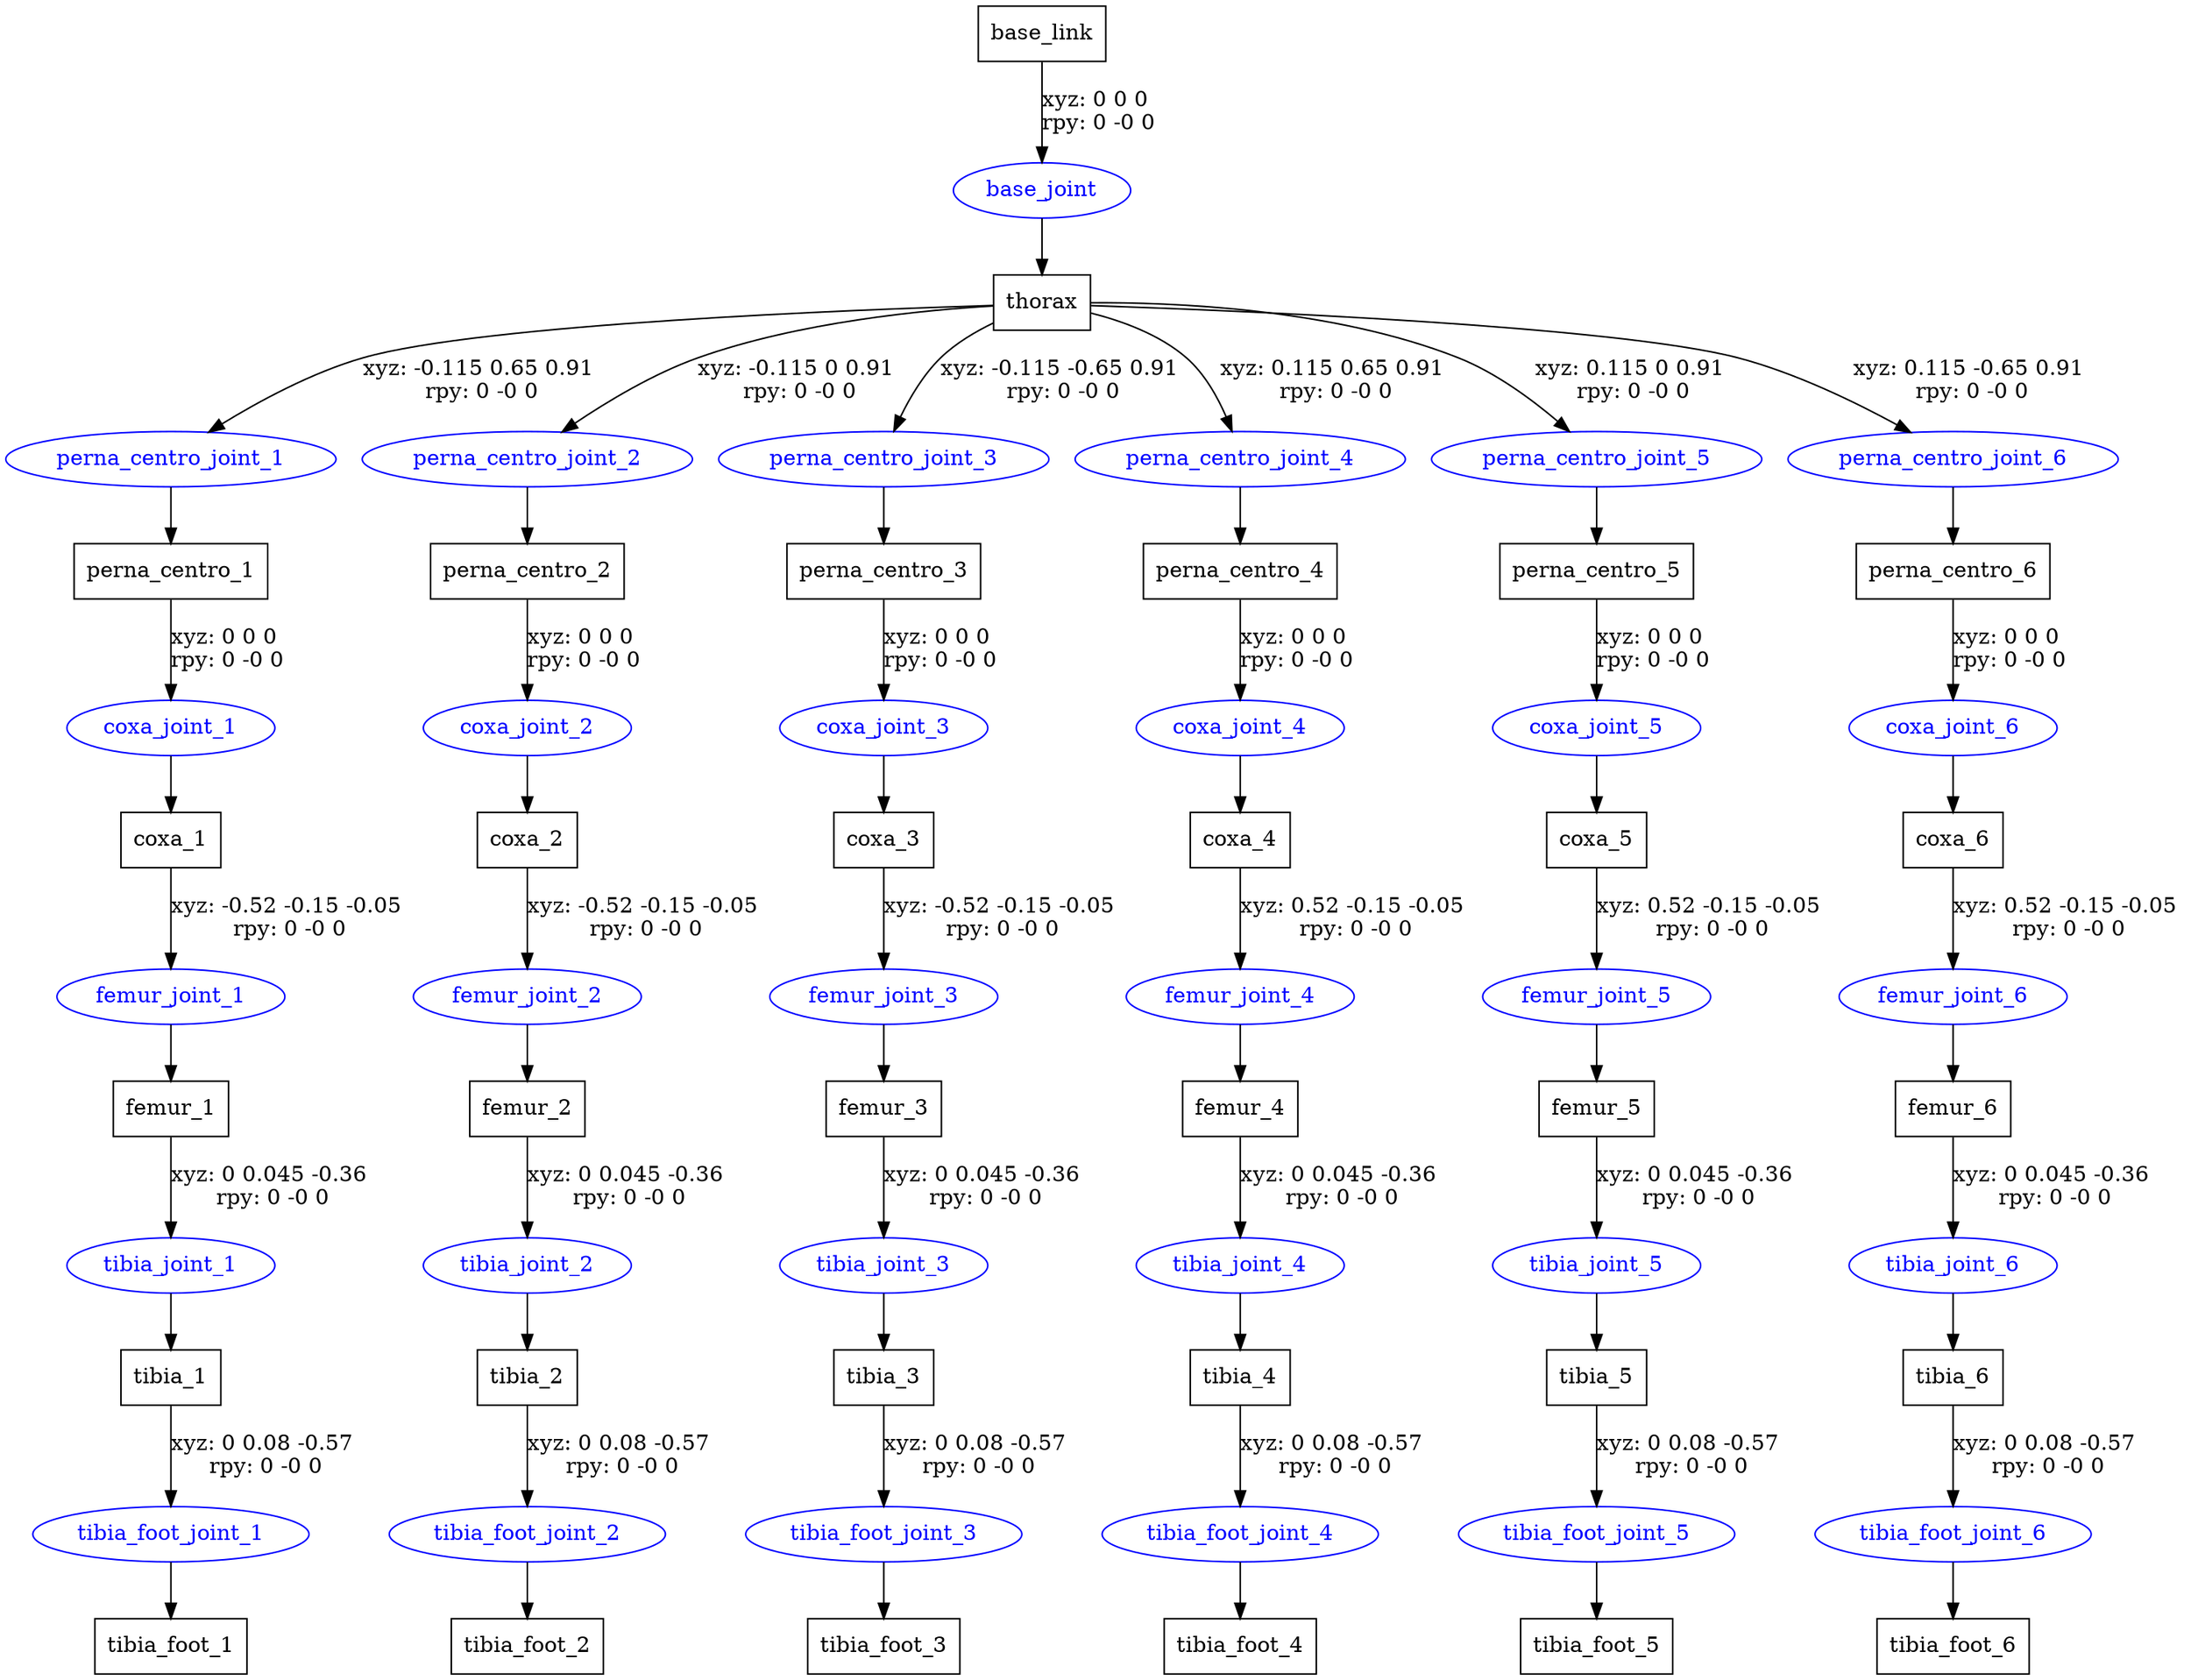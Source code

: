 digraph G {
node [shape=box];
"base_link" [label="base_link"];
"thorax" [label="thorax"];
"perna_centro_1" [label="perna_centro_1"];
"coxa_1" [label="coxa_1"];
"femur_1" [label="femur_1"];
"tibia_1" [label="tibia_1"];
"tibia_foot_1" [label="tibia_foot_1"];
"perna_centro_2" [label="perna_centro_2"];
"coxa_2" [label="coxa_2"];
"femur_2" [label="femur_2"];
"tibia_2" [label="tibia_2"];
"tibia_foot_2" [label="tibia_foot_2"];
"perna_centro_3" [label="perna_centro_3"];
"coxa_3" [label="coxa_3"];
"femur_3" [label="femur_3"];
"tibia_3" [label="tibia_3"];
"tibia_foot_3" [label="tibia_foot_3"];
"perna_centro_4" [label="perna_centro_4"];
"coxa_4" [label="coxa_4"];
"femur_4" [label="femur_4"];
"tibia_4" [label="tibia_4"];
"tibia_foot_4" [label="tibia_foot_4"];
"perna_centro_5" [label="perna_centro_5"];
"coxa_5" [label="coxa_5"];
"femur_5" [label="femur_5"];
"tibia_5" [label="tibia_5"];
"tibia_foot_5" [label="tibia_foot_5"];
"perna_centro_6" [label="perna_centro_6"];
"coxa_6" [label="coxa_6"];
"femur_6" [label="femur_6"];
"tibia_6" [label="tibia_6"];
"tibia_foot_6" [label="tibia_foot_6"];
node [shape=ellipse, color=blue, fontcolor=blue];
"base_link" -> "base_joint" [label="xyz: 0 0 0 \nrpy: 0 -0 0"]
"base_joint" -> "thorax"
"thorax" -> "perna_centro_joint_1" [label="xyz: -0.115 0.65 0.91 \nrpy: 0 -0 0"]
"perna_centro_joint_1" -> "perna_centro_1"
"perna_centro_1" -> "coxa_joint_1" [label="xyz: 0 0 0 \nrpy: 0 -0 0"]
"coxa_joint_1" -> "coxa_1"
"coxa_1" -> "femur_joint_1" [label="xyz: -0.52 -0.15 -0.05 \nrpy: 0 -0 0"]
"femur_joint_1" -> "femur_1"
"femur_1" -> "tibia_joint_1" [label="xyz: 0 0.045 -0.36 \nrpy: 0 -0 0"]
"tibia_joint_1" -> "tibia_1"
"tibia_1" -> "tibia_foot_joint_1" [label="xyz: 0 0.08 -0.57 \nrpy: 0 -0 0"]
"tibia_foot_joint_1" -> "tibia_foot_1"
"thorax" -> "perna_centro_joint_2" [label="xyz: -0.115 0 0.91 \nrpy: 0 -0 0"]
"perna_centro_joint_2" -> "perna_centro_2"
"perna_centro_2" -> "coxa_joint_2" [label="xyz: 0 0 0 \nrpy: 0 -0 0"]
"coxa_joint_2" -> "coxa_2"
"coxa_2" -> "femur_joint_2" [label="xyz: -0.52 -0.15 -0.05 \nrpy: 0 -0 0"]
"femur_joint_2" -> "femur_2"
"femur_2" -> "tibia_joint_2" [label="xyz: 0 0.045 -0.36 \nrpy: 0 -0 0"]
"tibia_joint_2" -> "tibia_2"
"tibia_2" -> "tibia_foot_joint_2" [label="xyz: 0 0.08 -0.57 \nrpy: 0 -0 0"]
"tibia_foot_joint_2" -> "tibia_foot_2"
"thorax" -> "perna_centro_joint_3" [label="xyz: -0.115 -0.65 0.91 \nrpy: 0 -0 0"]
"perna_centro_joint_3" -> "perna_centro_3"
"perna_centro_3" -> "coxa_joint_3" [label="xyz: 0 0 0 \nrpy: 0 -0 0"]
"coxa_joint_3" -> "coxa_3"
"coxa_3" -> "femur_joint_3" [label="xyz: -0.52 -0.15 -0.05 \nrpy: 0 -0 0"]
"femur_joint_3" -> "femur_3"
"femur_3" -> "tibia_joint_3" [label="xyz: 0 0.045 -0.36 \nrpy: 0 -0 0"]
"tibia_joint_3" -> "tibia_3"
"tibia_3" -> "tibia_foot_joint_3" [label="xyz: 0 0.08 -0.57 \nrpy: 0 -0 0"]
"tibia_foot_joint_3" -> "tibia_foot_3"
"thorax" -> "perna_centro_joint_4" [label="xyz: 0.115 0.65 0.91 \nrpy: 0 -0 0"]
"perna_centro_joint_4" -> "perna_centro_4"
"perna_centro_4" -> "coxa_joint_4" [label="xyz: 0 0 0 \nrpy: 0 -0 0"]
"coxa_joint_4" -> "coxa_4"
"coxa_4" -> "femur_joint_4" [label="xyz: 0.52 -0.15 -0.05 \nrpy: 0 -0 0"]
"femur_joint_4" -> "femur_4"
"femur_4" -> "tibia_joint_4" [label="xyz: 0 0.045 -0.36 \nrpy: 0 -0 0"]
"tibia_joint_4" -> "tibia_4"
"tibia_4" -> "tibia_foot_joint_4" [label="xyz: 0 0.08 -0.57 \nrpy: 0 -0 0"]
"tibia_foot_joint_4" -> "tibia_foot_4"
"thorax" -> "perna_centro_joint_5" [label="xyz: 0.115 0 0.91 \nrpy: 0 -0 0"]
"perna_centro_joint_5" -> "perna_centro_5"
"perna_centro_5" -> "coxa_joint_5" [label="xyz: 0 0 0 \nrpy: 0 -0 0"]
"coxa_joint_5" -> "coxa_5"
"coxa_5" -> "femur_joint_5" [label="xyz: 0.52 -0.15 -0.05 \nrpy: 0 -0 0"]
"femur_joint_5" -> "femur_5"
"femur_5" -> "tibia_joint_5" [label="xyz: 0 0.045 -0.36 \nrpy: 0 -0 0"]
"tibia_joint_5" -> "tibia_5"
"tibia_5" -> "tibia_foot_joint_5" [label="xyz: 0 0.08 -0.57 \nrpy: 0 -0 0"]
"tibia_foot_joint_5" -> "tibia_foot_5"
"thorax" -> "perna_centro_joint_6" [label="xyz: 0.115 -0.65 0.91 \nrpy: 0 -0 0"]
"perna_centro_joint_6" -> "perna_centro_6"
"perna_centro_6" -> "coxa_joint_6" [label="xyz: 0 0 0 \nrpy: 0 -0 0"]
"coxa_joint_6" -> "coxa_6"
"coxa_6" -> "femur_joint_6" [label="xyz: 0.52 -0.15 -0.05 \nrpy: 0 -0 0"]
"femur_joint_6" -> "femur_6"
"femur_6" -> "tibia_joint_6" [label="xyz: 0 0.045 -0.36 \nrpy: 0 -0 0"]
"tibia_joint_6" -> "tibia_6"
"tibia_6" -> "tibia_foot_joint_6" [label="xyz: 0 0.08 -0.57 \nrpy: 0 -0 0"]
"tibia_foot_joint_6" -> "tibia_foot_6"
}
